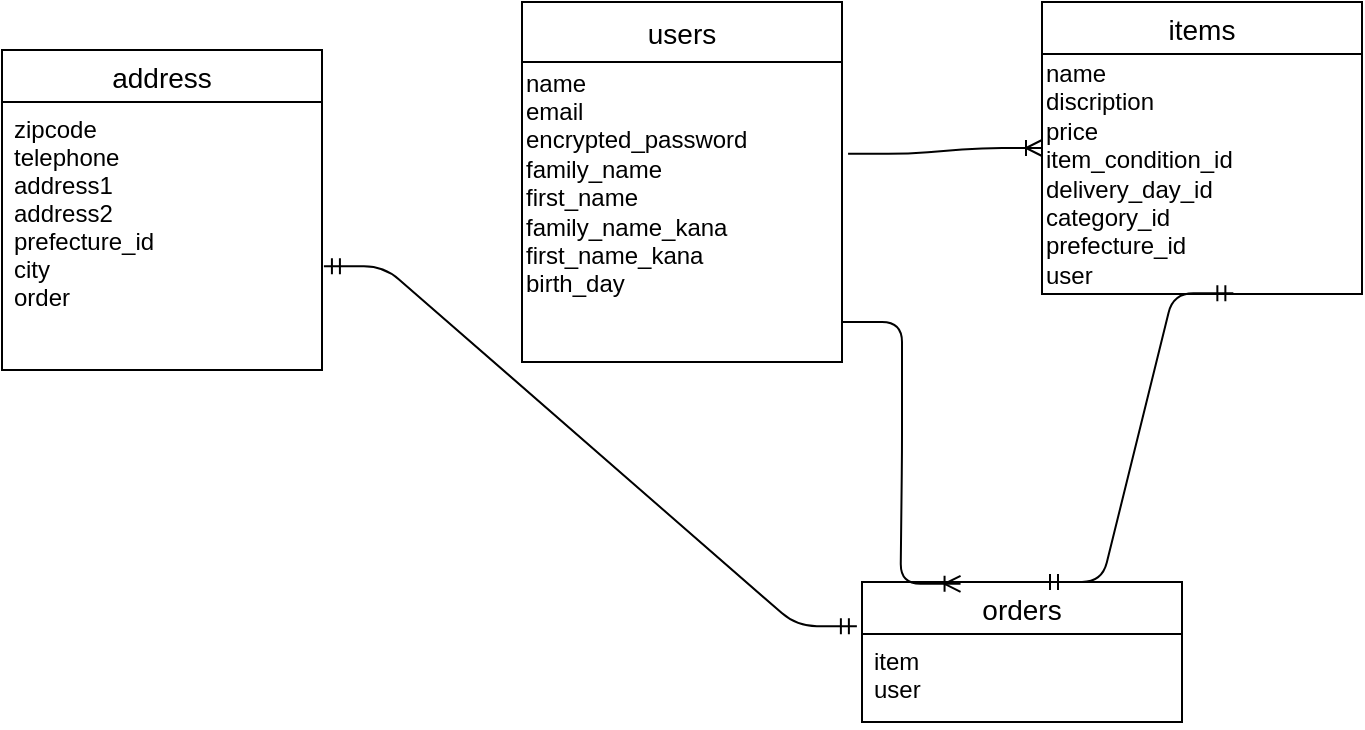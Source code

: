 <mxfile>
    <diagram id="wd9pmwF0OGReO3DQG71E" name="ページ1">
        <mxGraphModel dx="1172" dy="1762" grid="1" gridSize="10" guides="1" tooltips="1" connect="1" arrows="1" fold="1" page="1" pageScale="1" pageWidth="827" pageHeight="1169" math="0" shadow="0">
            <root>
                <mxCell id="0"/>
                <mxCell id="1" parent="0"/>
                <mxCell id="57" value="address" style="swimlane;fontStyle=0;childLayout=stackLayout;horizontal=1;startSize=26;horizontalStack=0;resizeParent=1;resizeParentMax=0;resizeLast=0;collapsible=1;marginBottom=0;align=center;fontSize=14;" vertex="1" parent="1">
                    <mxGeometry x="40" y="-116" width="160" height="160" as="geometry"/>
                </mxCell>
                <mxCell id="58" value="zipcode&#10;telephone&#10;address1&#10;address2&#10;prefecture_id&#10;city&#10;order" style="text;strokeColor=none;fillColor=none;spacingLeft=4;spacingRight=4;overflow=hidden;rotatable=0;points=[[0,0.5],[1,0.5]];portConstraint=eastwest;fontSize=12;" vertex="1" parent="57">
                    <mxGeometry y="26" width="160" height="134" as="geometry"/>
                </mxCell>
                <mxCell id="63" value="users" style="swimlane;fontStyle=0;childLayout=stackLayout;horizontal=1;startSize=30;horizontalStack=0;resizeParent=1;resizeParentMax=0;resizeLast=0;collapsible=1;marginBottom=0;align=center;fontSize=14;" vertex="1" parent="1">
                    <mxGeometry x="300" y="-140" width="160" height="180" as="geometry"/>
                </mxCell>
                <mxCell id="71" value="&lt;div&gt;&lt;span&gt;name&lt;/span&gt;&lt;/div&gt;&lt;div&gt;&lt;span&gt;email&lt;/span&gt;&lt;br&gt;&lt;/div&gt;&lt;div&gt;&lt;span&gt;encrypted_password&lt;/span&gt;&lt;/div&gt;&lt;div&gt;&lt;span&gt;family_name&lt;/span&gt;&lt;/div&gt;&lt;div&gt;&lt;span&gt;first_name&lt;/span&gt;&lt;/div&gt;&lt;div&gt;&lt;span&gt;family_name_kana&lt;/span&gt;&lt;/div&gt;&lt;div&gt;&lt;span&gt;first_name_kana&lt;/span&gt;&lt;/div&gt;&lt;div&gt;birth_day&lt;/div&gt;&lt;div&gt;&lt;span&gt;&lt;br&gt;&lt;/span&gt;&lt;/div&gt;&lt;div&gt;&lt;br&gt;&lt;/div&gt;" style="text;html=1;align=left;verticalAlign=middle;resizable=0;points=[];autosize=1;strokeColor=none;fillColor=none;" vertex="1" parent="63">
                    <mxGeometry y="30" width="160" height="150" as="geometry"/>
                </mxCell>
                <mxCell id="73" value="" style="edgeStyle=entityRelationEdgeStyle;fontSize=12;html=1;endArrow=ERoneToMany;exitX=1.019;exitY=0.306;exitDx=0;exitDy=0;exitPerimeter=0;" edge="1" parent="1" source="71" target="74">
                    <mxGeometry width="100" height="100" relative="1" as="geometry">
                        <mxPoint x="460" y="120" as="sourcePoint"/>
                        <mxPoint x="560" y="20" as="targetPoint"/>
                    </mxGeometry>
                </mxCell>
                <mxCell id="74" value="items" style="swimlane;fontStyle=0;childLayout=stackLayout;horizontal=1;startSize=26;horizontalStack=0;resizeParent=1;resizeParentMax=0;resizeLast=0;collapsible=1;marginBottom=0;align=center;fontSize=14;fillColor=default;" vertex="1" parent="1">
                    <mxGeometry x="560" y="-140" width="160" height="146" as="geometry"/>
                </mxCell>
                <mxCell id="80" value="&lt;div&gt;&lt;span&gt;name&lt;/span&gt;&lt;/div&gt;&lt;div&gt;&lt;span&gt;discription&lt;/span&gt;&lt;/div&gt;&lt;div&gt;&lt;span&gt;price&lt;/span&gt;&lt;/div&gt;&lt;div&gt;&lt;span&gt;item_condition_id&lt;/span&gt;&lt;/div&gt;&lt;div&gt;&lt;span&gt;delivery_day_id&lt;/span&gt;&lt;/div&gt;&lt;div&gt;&lt;span&gt;category_id&lt;/span&gt;&lt;br&gt;&lt;/div&gt;&lt;div&gt;&lt;span&gt;prefecture_id&lt;/span&gt;&lt;/div&gt;&lt;div&gt;&lt;span&gt;user&lt;/span&gt;&lt;/div&gt;" style="text;html=1;align=left;verticalAlign=middle;resizable=0;points=[];autosize=1;strokeColor=none;fillColor=none;" vertex="1" parent="74">
                    <mxGeometry y="26" width="160" height="120" as="geometry"/>
                </mxCell>
                <mxCell id="fQRTcSsEeJ0maJR1MbmC-80" value="orders" style="swimlane;fontStyle=0;childLayout=stackLayout;horizontal=1;startSize=26;horizontalStack=0;resizeParent=1;resizeParentMax=0;resizeLast=0;collapsible=1;marginBottom=0;align=center;fontSize=14;fillColor=default;" vertex="1" parent="1">
                    <mxGeometry x="470" y="150" width="160" height="70" as="geometry"/>
                </mxCell>
                <mxCell id="fQRTcSsEeJ0maJR1MbmC-82" value="item&#10;user" style="text;strokeColor=none;fillColor=none;spacingLeft=4;spacingRight=4;overflow=hidden;rotatable=0;points=[[0,0.5],[1,0.5]];portConstraint=eastwest;fontSize=12;" vertex="1" parent="fQRTcSsEeJ0maJR1MbmC-80">
                    <mxGeometry y="26" width="160" height="44" as="geometry"/>
                </mxCell>
                <mxCell id="fQRTcSsEeJ0maJR1MbmC-89" value="" style="edgeStyle=entityRelationEdgeStyle;fontSize=12;html=1;endArrow=ERmandOne;startArrow=ERmandOne;entryX=0.598;entryY=0.997;entryDx=0;entryDy=0;entryPerimeter=0;" edge="1" parent="1" target="80">
                    <mxGeometry width="100" height="100" relative="1" as="geometry">
                        <mxPoint x="560" y="150" as="sourcePoint"/>
                        <mxPoint x="660" y="50" as="targetPoint"/>
                    </mxGeometry>
                </mxCell>
                <mxCell id="fQRTcSsEeJ0maJR1MbmC-90" value="" style="edgeStyle=entityRelationEdgeStyle;fontSize=12;html=1;endArrow=ERmandOne;startArrow=ERmandOne;entryX=-0.016;entryY=-0.088;entryDx=0;entryDy=0;entryPerimeter=0;exitX=1.006;exitY=0.613;exitDx=0;exitDy=0;exitPerimeter=0;" edge="1" parent="1" source="58" target="fQRTcSsEeJ0maJR1MbmC-82">
                    <mxGeometry width="100" height="100" relative="1" as="geometry">
                        <mxPoint x="210" y="30" as="sourcePoint"/>
                        <mxPoint x="460" y="160" as="targetPoint"/>
                    </mxGeometry>
                </mxCell>
                <mxCell id="fQRTcSsEeJ0maJR1MbmC-91" value="" style="edgeStyle=entityRelationEdgeStyle;fontSize=12;html=1;endArrow=ERoneToMany;entryX=0.308;entryY=0.013;entryDx=0;entryDy=0;entryPerimeter=0;" edge="1" parent="1" target="fQRTcSsEeJ0maJR1MbmC-80">
                    <mxGeometry width="100" height="100" relative="1" as="geometry">
                        <mxPoint x="460" y="20" as="sourcePoint"/>
                        <mxPoint x="520" y="120" as="targetPoint"/>
                    </mxGeometry>
                </mxCell>
            </root>
        </mxGraphModel>
    </diagram>
    <diagram id="Q03vVLpSAkFK43OFas32" name="ページ2">
        <mxGraphModel dx="1180" dy="504" grid="1" gridSize="10" guides="1" tooltips="1" connect="1" arrows="1" fold="1" page="1" pageScale="1" pageWidth="827" pageHeight="1169" math="0" shadow="0">
            <root>
                <mxCell id="wYhGXxN5t5PEailfvgOT-0"/>
                <mxCell id="wYhGXxN5t5PEailfvgOT-1" parent="wYhGXxN5t5PEailfvgOT-0"/>
            </root>
        </mxGraphModel>
    </diagram>
</mxfile>